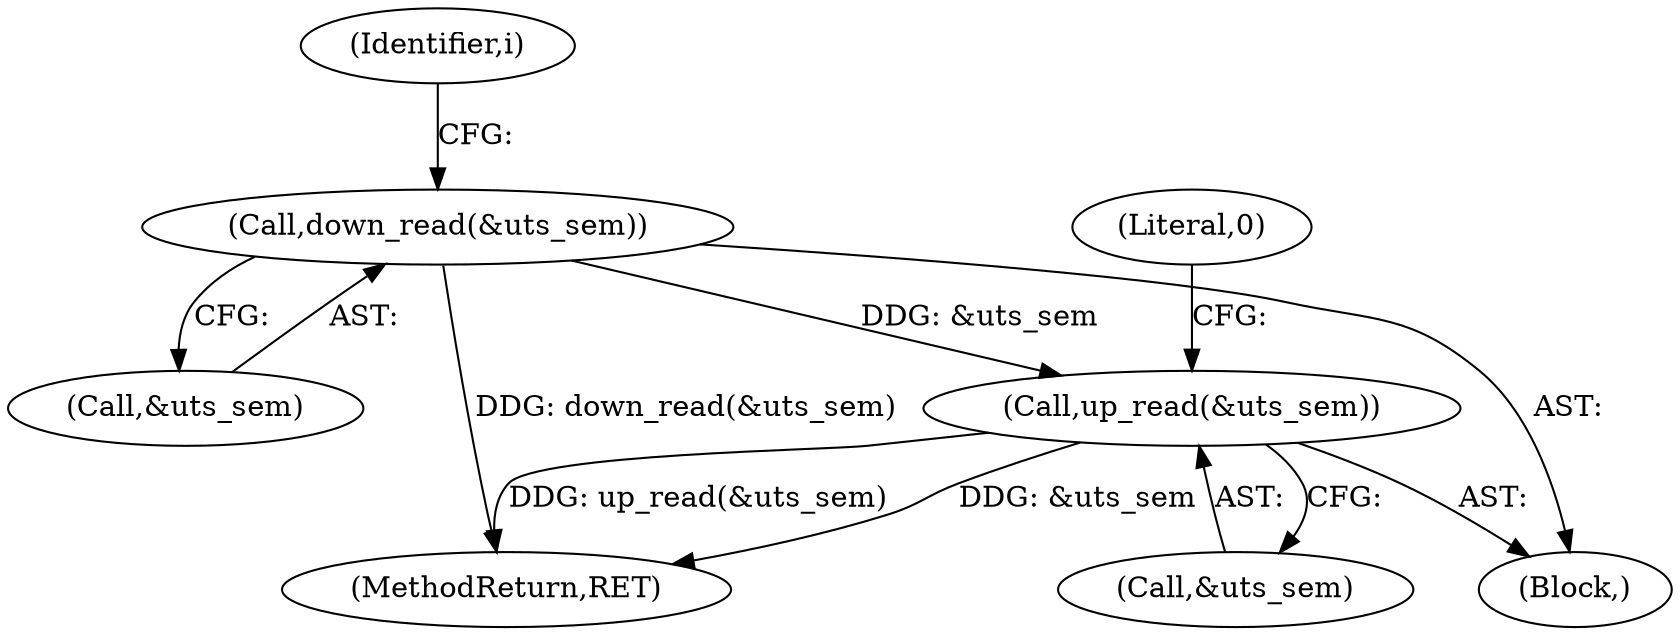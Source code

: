 digraph "0_linux_21c5977a836e399fc710ff2c5367845ed5c2527f@API" {
"1000128" [label="(Call,down_read(&uts_sem))"];
"1000159" [label="(Call,up_read(&uts_sem))"];
"1000160" [label="(Call,&uts_sem)"];
"1000106" [label="(Block,)"];
"1000133" [label="(Identifier,i)"];
"1000164" [label="(MethodReturn,RET)"];
"1000128" [label="(Call,down_read(&uts_sem))"];
"1000129" [label="(Call,&uts_sem)"];
"1000159" [label="(Call,up_read(&uts_sem))"];
"1000163" [label="(Literal,0)"];
"1000128" -> "1000106"  [label="AST: "];
"1000128" -> "1000129"  [label="CFG: "];
"1000129" -> "1000128"  [label="AST: "];
"1000133" -> "1000128"  [label="CFG: "];
"1000128" -> "1000164"  [label="DDG: down_read(&uts_sem)"];
"1000128" -> "1000159"  [label="DDG: &uts_sem"];
"1000159" -> "1000106"  [label="AST: "];
"1000159" -> "1000160"  [label="CFG: "];
"1000160" -> "1000159"  [label="AST: "];
"1000163" -> "1000159"  [label="CFG: "];
"1000159" -> "1000164"  [label="DDG: up_read(&uts_sem)"];
"1000159" -> "1000164"  [label="DDG: &uts_sem"];
}
